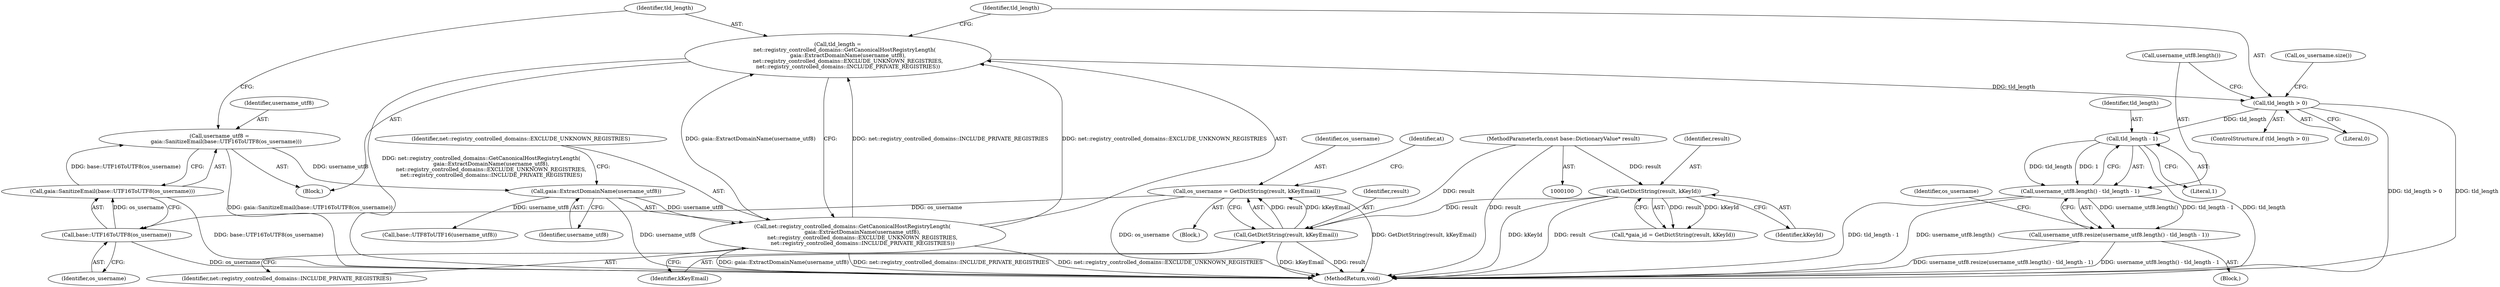 digraph "1_Chrome_2440e872debd68ae7c2a8bf9ddb34df2cce378cd@API" {
"1000195" [label="(Call,tld_length =\n        net::registry_controlled_domains::GetCanonicalHostRegistryLength(\n            gaia::ExtractDomainName(username_utf8),\n            net::registry_controlled_domains::EXCLUDE_UNKNOWN_REGISTRIES,\n            net::registry_controlled_domains::INCLUDE_PRIVATE_REGISTRIES))"];
"1000197" [label="(Call,net::registry_controlled_domains::GetCanonicalHostRegistryLength(\n            gaia::ExtractDomainName(username_utf8),\n            net::registry_controlled_domains::EXCLUDE_UNKNOWN_REGISTRIES,\n            net::registry_controlled_domains::INCLUDE_PRIVATE_REGISTRIES))"];
"1000198" [label="(Call,gaia::ExtractDomainName(username_utf8))"];
"1000189" [label="(Call,username_utf8 =\n        gaia::SanitizeEmail(base::UTF16ToUTF8(os_username)))"];
"1000191" [label="(Call,gaia::SanitizeEmail(base::UTF16ToUTF8(os_username)))"];
"1000192" [label="(Call,base::UTF16ToUTF8(os_username))"];
"1000170" [label="(Call,os_username = GetDictString(result, kKeyEmail))"];
"1000172" [label="(Call,GetDictString(result, kKeyEmail))"];
"1000121" [label="(Call,GetDictString(result, kKeyId))"];
"1000101" [label="(MethodParameterIn,const base::DictionaryValue* result)"];
"1000203" [label="(Call,tld_length > 0)"];
"1000210" [label="(Call,tld_length - 1)"];
"1000208" [label="(Call,username_utf8.length() - tld_length - 1)"];
"1000207" [label="(Call,username_utf8.resize(username_utf8.length() - tld_length - 1))"];
"1000197" [label="(Call,net::registry_controlled_domains::GetCanonicalHostRegistryLength(\n            gaia::ExtractDomainName(username_utf8),\n            net::registry_controlled_domains::EXCLUDE_UNKNOWN_REGISTRIES,\n            net::registry_controlled_domains::INCLUDE_PRIVATE_REGISTRIES))"];
"1000198" [label="(Call,gaia::ExtractDomainName(username_utf8))"];
"1000196" [label="(Identifier,tld_length)"];
"1000122" [label="(Identifier,result)"];
"1000191" [label="(Call,gaia::SanitizeEmail(base::UTF16ToUTF8(os_username)))"];
"1000177" [label="(Identifier,at)"];
"1000212" [label="(Literal,1)"];
"1000215" [label="(Call,base::UTF8ToUTF16(username_utf8))"];
"1000205" [label="(Literal,0)"];
"1000206" [label="(Block,)"];
"1000204" [label="(Identifier,tld_length)"];
"1000109" [label="(Block,)"];
"1000171" [label="(Identifier,os_username)"];
"1000210" [label="(Call,tld_length - 1)"];
"1000189" [label="(Call,username_utf8 =\n        gaia::SanitizeEmail(base::UTF16ToUTF8(os_username)))"];
"1000190" [label="(Identifier,username_utf8)"];
"1000219" [label="(Call,os_username.size())"];
"1000101" [label="(MethodParameterIn,const base::DictionaryValue* result)"];
"1000118" [label="(Call,*gaia_id = GetDictString(result, kKeyId))"];
"1000214" [label="(Identifier,os_username)"];
"1000203" [label="(Call,tld_length > 0)"];
"1000200" [label="(Identifier,net::registry_controlled_domains::EXCLUDE_UNKNOWN_REGISTRIES)"];
"1000211" [label="(Identifier,tld_length)"];
"1000207" [label="(Call,username_utf8.resize(username_utf8.length() - tld_length - 1))"];
"1000187" [label="(Block,)"];
"1000202" [label="(ControlStructure,if (tld_length > 0))"];
"1000195" [label="(Call,tld_length =\n        net::registry_controlled_domains::GetCanonicalHostRegistryLength(\n            gaia::ExtractDomainName(username_utf8),\n            net::registry_controlled_domains::EXCLUDE_UNKNOWN_REGISTRIES,\n            net::registry_controlled_domains::INCLUDE_PRIVATE_REGISTRIES))"];
"1000201" [label="(Identifier,net::registry_controlled_domains::INCLUDE_PRIVATE_REGISTRIES)"];
"1000192" [label="(Call,base::UTF16ToUTF8(os_username))"];
"1000170" [label="(Call,os_username = GetDictString(result, kKeyEmail))"];
"1000174" [label="(Identifier,kKeyEmail)"];
"1000173" [label="(Identifier,result)"];
"1000234" [label="(MethodReturn,void)"];
"1000209" [label="(Call,username_utf8.length())"];
"1000172" [label="(Call,GetDictString(result, kKeyEmail))"];
"1000208" [label="(Call,username_utf8.length() - tld_length - 1)"];
"1000199" [label="(Identifier,username_utf8)"];
"1000193" [label="(Identifier,os_username)"];
"1000121" [label="(Call,GetDictString(result, kKeyId))"];
"1000123" [label="(Identifier,kKeyId)"];
"1000195" -> "1000187"  [label="AST: "];
"1000195" -> "1000197"  [label="CFG: "];
"1000196" -> "1000195"  [label="AST: "];
"1000197" -> "1000195"  [label="AST: "];
"1000204" -> "1000195"  [label="CFG: "];
"1000195" -> "1000234"  [label="DDG: net::registry_controlled_domains::GetCanonicalHostRegistryLength(\n            gaia::ExtractDomainName(username_utf8),\n            net::registry_controlled_domains::EXCLUDE_UNKNOWN_REGISTRIES,\n            net::registry_controlled_domains::INCLUDE_PRIVATE_REGISTRIES)"];
"1000197" -> "1000195"  [label="DDG: gaia::ExtractDomainName(username_utf8)"];
"1000197" -> "1000195"  [label="DDG: net::registry_controlled_domains::EXCLUDE_UNKNOWN_REGISTRIES"];
"1000197" -> "1000195"  [label="DDG: net::registry_controlled_domains::INCLUDE_PRIVATE_REGISTRIES"];
"1000195" -> "1000203"  [label="DDG: tld_length"];
"1000197" -> "1000201"  [label="CFG: "];
"1000198" -> "1000197"  [label="AST: "];
"1000200" -> "1000197"  [label="AST: "];
"1000201" -> "1000197"  [label="AST: "];
"1000197" -> "1000234"  [label="DDG: net::registry_controlled_domains::INCLUDE_PRIVATE_REGISTRIES"];
"1000197" -> "1000234"  [label="DDG: net::registry_controlled_domains::EXCLUDE_UNKNOWN_REGISTRIES"];
"1000197" -> "1000234"  [label="DDG: gaia::ExtractDomainName(username_utf8)"];
"1000198" -> "1000197"  [label="DDG: username_utf8"];
"1000198" -> "1000199"  [label="CFG: "];
"1000199" -> "1000198"  [label="AST: "];
"1000200" -> "1000198"  [label="CFG: "];
"1000198" -> "1000234"  [label="DDG: username_utf8"];
"1000189" -> "1000198"  [label="DDG: username_utf8"];
"1000198" -> "1000215"  [label="DDG: username_utf8"];
"1000189" -> "1000187"  [label="AST: "];
"1000189" -> "1000191"  [label="CFG: "];
"1000190" -> "1000189"  [label="AST: "];
"1000191" -> "1000189"  [label="AST: "];
"1000196" -> "1000189"  [label="CFG: "];
"1000189" -> "1000234"  [label="DDG: gaia::SanitizeEmail(base::UTF16ToUTF8(os_username))"];
"1000191" -> "1000189"  [label="DDG: base::UTF16ToUTF8(os_username)"];
"1000191" -> "1000192"  [label="CFG: "];
"1000192" -> "1000191"  [label="AST: "];
"1000191" -> "1000234"  [label="DDG: base::UTF16ToUTF8(os_username)"];
"1000192" -> "1000191"  [label="DDG: os_username"];
"1000192" -> "1000193"  [label="CFG: "];
"1000193" -> "1000192"  [label="AST: "];
"1000192" -> "1000234"  [label="DDG: os_username"];
"1000170" -> "1000192"  [label="DDG: os_username"];
"1000170" -> "1000109"  [label="AST: "];
"1000170" -> "1000172"  [label="CFG: "];
"1000171" -> "1000170"  [label="AST: "];
"1000172" -> "1000170"  [label="AST: "];
"1000177" -> "1000170"  [label="CFG: "];
"1000170" -> "1000234"  [label="DDG: GetDictString(result, kKeyEmail)"];
"1000170" -> "1000234"  [label="DDG: os_username"];
"1000172" -> "1000170"  [label="DDG: result"];
"1000172" -> "1000170"  [label="DDG: kKeyEmail"];
"1000172" -> "1000174"  [label="CFG: "];
"1000173" -> "1000172"  [label="AST: "];
"1000174" -> "1000172"  [label="AST: "];
"1000172" -> "1000234"  [label="DDG: result"];
"1000172" -> "1000234"  [label="DDG: kKeyEmail"];
"1000121" -> "1000172"  [label="DDG: result"];
"1000101" -> "1000172"  [label="DDG: result"];
"1000121" -> "1000118"  [label="AST: "];
"1000121" -> "1000123"  [label="CFG: "];
"1000122" -> "1000121"  [label="AST: "];
"1000123" -> "1000121"  [label="AST: "];
"1000118" -> "1000121"  [label="CFG: "];
"1000121" -> "1000234"  [label="DDG: kKeyId"];
"1000121" -> "1000234"  [label="DDG: result"];
"1000121" -> "1000118"  [label="DDG: result"];
"1000121" -> "1000118"  [label="DDG: kKeyId"];
"1000101" -> "1000121"  [label="DDG: result"];
"1000101" -> "1000100"  [label="AST: "];
"1000101" -> "1000234"  [label="DDG: result"];
"1000203" -> "1000202"  [label="AST: "];
"1000203" -> "1000205"  [label="CFG: "];
"1000204" -> "1000203"  [label="AST: "];
"1000205" -> "1000203"  [label="AST: "];
"1000209" -> "1000203"  [label="CFG: "];
"1000219" -> "1000203"  [label="CFG: "];
"1000203" -> "1000234"  [label="DDG: tld_length > 0"];
"1000203" -> "1000234"  [label="DDG: tld_length"];
"1000203" -> "1000210"  [label="DDG: tld_length"];
"1000210" -> "1000208"  [label="AST: "];
"1000210" -> "1000212"  [label="CFG: "];
"1000211" -> "1000210"  [label="AST: "];
"1000212" -> "1000210"  [label="AST: "];
"1000208" -> "1000210"  [label="CFG: "];
"1000210" -> "1000234"  [label="DDG: tld_length"];
"1000210" -> "1000208"  [label="DDG: tld_length"];
"1000210" -> "1000208"  [label="DDG: 1"];
"1000208" -> "1000207"  [label="AST: "];
"1000209" -> "1000208"  [label="AST: "];
"1000207" -> "1000208"  [label="CFG: "];
"1000208" -> "1000234"  [label="DDG: username_utf8.length()"];
"1000208" -> "1000234"  [label="DDG: tld_length - 1"];
"1000208" -> "1000207"  [label="DDG: username_utf8.length()"];
"1000208" -> "1000207"  [label="DDG: tld_length - 1"];
"1000207" -> "1000206"  [label="AST: "];
"1000214" -> "1000207"  [label="CFG: "];
"1000207" -> "1000234"  [label="DDG: username_utf8.length() - tld_length - 1"];
"1000207" -> "1000234"  [label="DDG: username_utf8.resize(username_utf8.length() - tld_length - 1)"];
}
